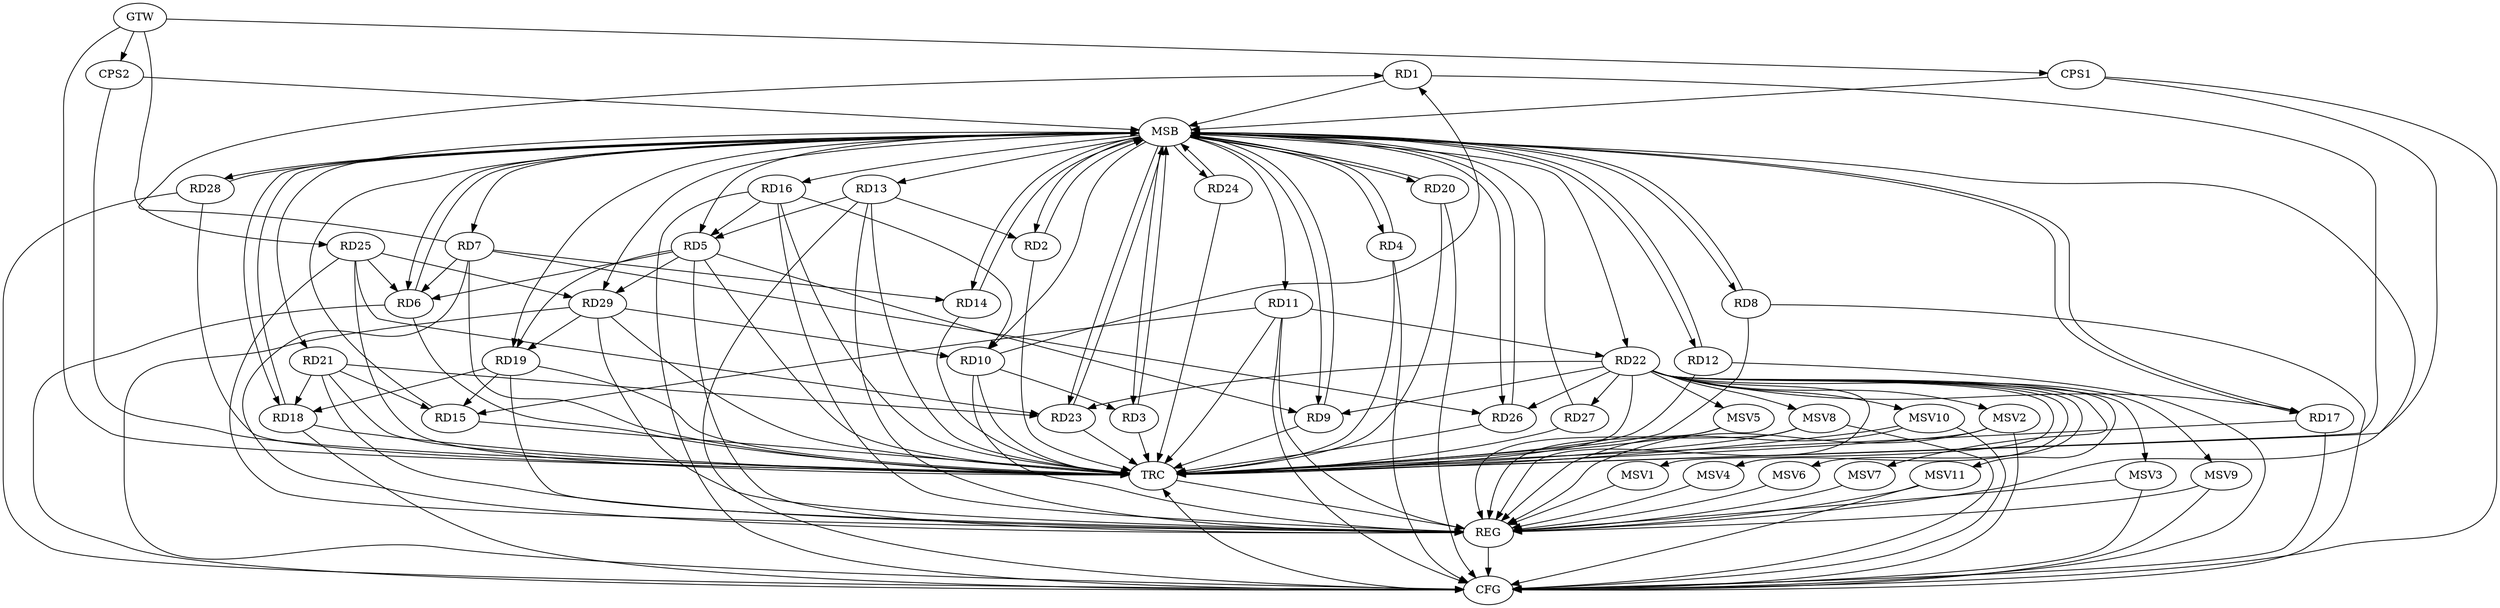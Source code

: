 strict digraph G {
  RD1 [ label="RD1" ];
  RD2 [ label="RD2" ];
  RD3 [ label="RD3" ];
  RD4 [ label="RD4" ];
  RD5 [ label="RD5" ];
  RD6 [ label="RD6" ];
  RD7 [ label="RD7" ];
  RD8 [ label="RD8" ];
  RD9 [ label="RD9" ];
  RD10 [ label="RD10" ];
  RD11 [ label="RD11" ];
  RD12 [ label="RD12" ];
  RD13 [ label="RD13" ];
  RD14 [ label="RD14" ];
  RD15 [ label="RD15" ];
  RD16 [ label="RD16" ];
  RD17 [ label="RD17" ];
  RD18 [ label="RD18" ];
  RD19 [ label="RD19" ];
  RD20 [ label="RD20" ];
  RD21 [ label="RD21" ];
  RD22 [ label="RD22" ];
  RD23 [ label="RD23" ];
  RD24 [ label="RD24" ];
  RD25 [ label="RD25" ];
  RD26 [ label="RD26" ];
  RD27 [ label="RD27" ];
  RD28 [ label="RD28" ];
  RD29 [ label="RD29" ];
  CPS1 [ label="CPS1" ];
  CPS2 [ label="CPS2" ];
  GTW [ label="GTW" ];
  REG [ label="REG" ];
  MSB [ label="MSB" ];
  CFG [ label="CFG" ];
  TRC [ label="TRC" ];
  MSV1 [ label="MSV1" ];
  MSV2 [ label="MSV2" ];
  MSV3 [ label="MSV3" ];
  MSV4 [ label="MSV4" ];
  MSV5 [ label="MSV5" ];
  MSV6 [ label="MSV6" ];
  MSV7 [ label="MSV7" ];
  MSV8 [ label="MSV8" ];
  MSV9 [ label="MSV9" ];
  MSV10 [ label="MSV10" ];
  MSV11 [ label="MSV11" ];
  RD7 -> RD1;
  RD10 -> RD1;
  RD13 -> RD2;
  RD10 -> RD3;
  RD5 -> RD6;
  RD5 -> RD9;
  RD13 -> RD5;
  RD16 -> RD5;
  RD5 -> RD19;
  RD5 -> RD29;
  RD7 -> RD6;
  RD25 -> RD6;
  RD7 -> RD14;
  RD7 -> RD26;
  RD22 -> RD9;
  RD16 -> RD10;
  RD29 -> RD10;
  RD11 -> RD15;
  RD11 -> RD22;
  RD19 -> RD15;
  RD21 -> RD15;
  RD22 -> RD17;
  RD19 -> RD18;
  RD21 -> RD18;
  RD29 -> RD19;
  RD21 -> RD23;
  RD22 -> RD23;
  RD22 -> RD26;
  RD22 -> RD27;
  RD25 -> RD23;
  RD25 -> RD29;
  GTW -> RD25;
  GTW -> CPS1;
  GTW -> CPS2;
  RD5 -> REG;
  RD7 -> REG;
  RD10 -> REG;
  RD11 -> REG;
  RD13 -> REG;
  RD16 -> REG;
  RD19 -> REG;
  RD21 -> REG;
  RD22 -> REG;
  RD25 -> REG;
  RD29 -> REG;
  RD1 -> MSB;
  MSB -> RD8;
  MSB -> RD12;
  MSB -> RD22;
  MSB -> RD26;
  MSB -> REG;
  RD2 -> MSB;
  MSB -> RD6;
  MSB -> RD10;
  MSB -> RD13;
  MSB -> RD18;
  MSB -> RD19;
  MSB -> RD28;
  RD3 -> MSB;
  MSB -> RD5;
  MSB -> RD14;
  MSB -> RD20;
  RD4 -> MSB;
  MSB -> RD24;
  RD6 -> MSB;
  MSB -> RD2;
  MSB -> RD4;
  RD8 -> MSB;
  MSB -> RD11;
  RD9 -> MSB;
  MSB -> RD3;
  RD12 -> MSB;
  MSB -> RD7;
  MSB -> RD21;
  RD14 -> MSB;
  RD15 -> MSB;
  RD17 -> MSB;
  MSB -> RD29;
  RD18 -> MSB;
  MSB -> RD17;
  RD20 -> MSB;
  MSB -> RD23;
  RD23 -> MSB;
  MSB -> RD9;
  RD24 -> MSB;
  RD26 -> MSB;
  RD27 -> MSB;
  RD28 -> MSB;
  MSB -> RD16;
  CPS1 -> MSB;
  CPS2 -> MSB;
  RD16 -> CFG;
  RD17 -> CFG;
  CPS1 -> CFG;
  RD29 -> CFG;
  RD13 -> CFG;
  RD11 -> CFG;
  RD28 -> CFG;
  RD6 -> CFG;
  RD20 -> CFG;
  RD4 -> CFG;
  RD18 -> CFG;
  RD8 -> CFG;
  RD12 -> CFG;
  REG -> CFG;
  RD1 -> TRC;
  RD2 -> TRC;
  RD3 -> TRC;
  RD4 -> TRC;
  RD5 -> TRC;
  RD6 -> TRC;
  RD7 -> TRC;
  RD8 -> TRC;
  RD9 -> TRC;
  RD10 -> TRC;
  RD11 -> TRC;
  RD12 -> TRC;
  RD13 -> TRC;
  RD14 -> TRC;
  RD15 -> TRC;
  RD16 -> TRC;
  RD17 -> TRC;
  RD18 -> TRC;
  RD19 -> TRC;
  RD20 -> TRC;
  RD21 -> TRC;
  RD22 -> TRC;
  RD23 -> TRC;
  RD24 -> TRC;
  RD25 -> TRC;
  RD26 -> TRC;
  RD27 -> TRC;
  RD28 -> TRC;
  RD29 -> TRC;
  CPS1 -> TRC;
  CPS2 -> TRC;
  GTW -> TRC;
  CFG -> TRC;
  TRC -> REG;
  RD22 -> MSV1;
  MSV1 -> REG;
  RD22 -> MSV2;
  MSV2 -> REG;
  MSV2 -> TRC;
  MSV2 -> CFG;
  RD22 -> MSV3;
  RD22 -> MSV4;
  MSV3 -> REG;
  MSV3 -> CFG;
  MSV4 -> REG;
  RD22 -> MSV5;
  MSV5 -> REG;
  MSV5 -> TRC;
  RD22 -> MSV6;
  MSV6 -> REG;
  RD22 -> MSV7;
  MSV7 -> REG;
  RD22 -> MSV8;
  MSV8 -> REG;
  MSV8 -> TRC;
  MSV8 -> CFG;
  RD22 -> MSV9;
  RD22 -> MSV10;
  MSV9 -> REG;
  MSV9 -> CFG;
  MSV10 -> REG;
  MSV10 -> TRC;
  MSV10 -> CFG;
  RD22 -> MSV11;
  MSV11 -> REG;
  MSV11 -> CFG;
}
